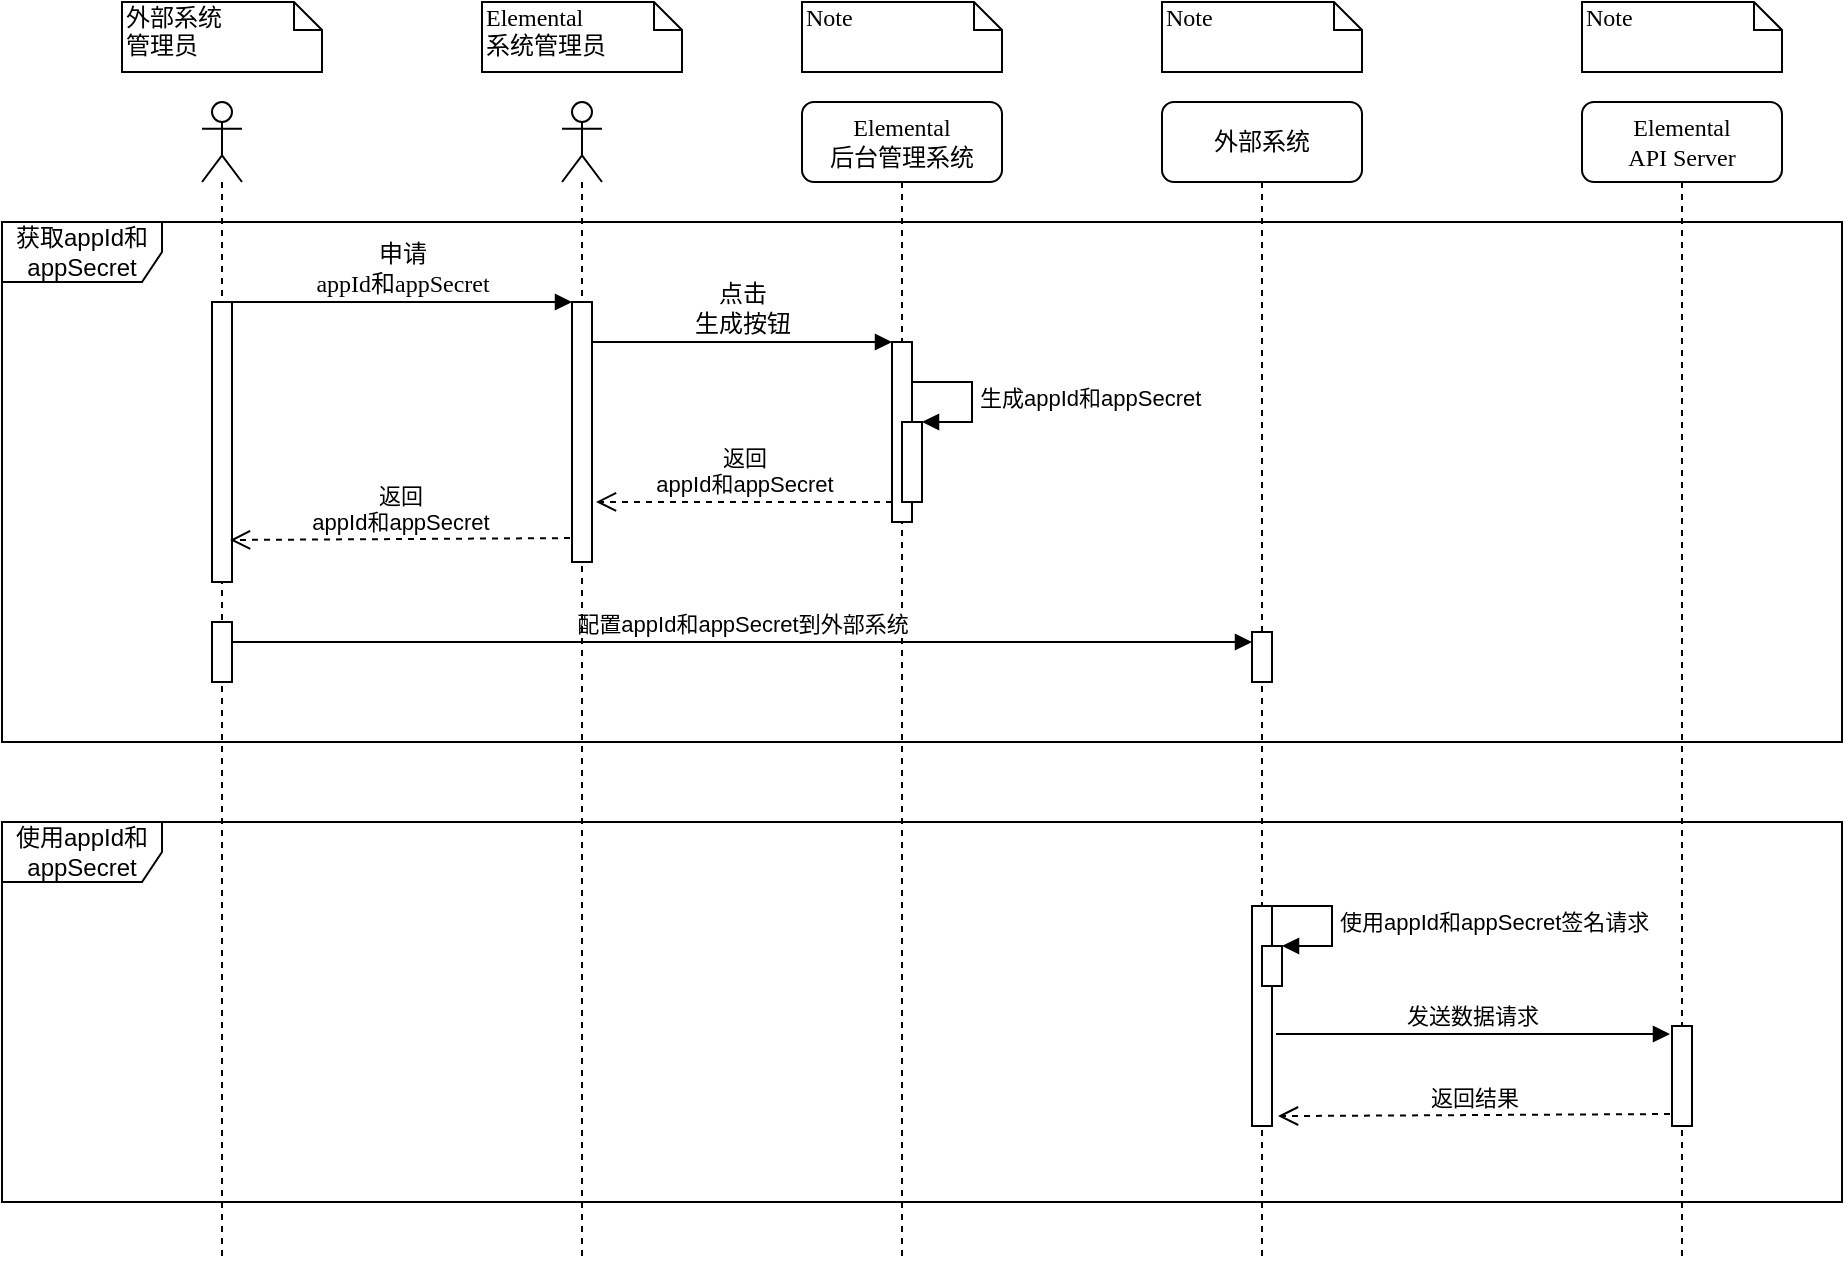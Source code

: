 <mxfile version="16.2.4" type="github">
  <diagram name="Page-1" id="13e1069c-82ec-6db2-03f1-153e76fe0fe0">
    <mxGraphModel dx="1426" dy="769" grid="1" gridSize="10" guides="1" tooltips="1" connect="1" arrows="1" fold="1" page="1" pageScale="1" pageWidth="1100" pageHeight="850" background="none" math="0" shadow="0">
      <root>
        <mxCell id="0" />
        <mxCell id="1" parent="0" />
        <mxCell id="7baba1c4bc27f4b0-3" value="&lt;span&gt;Elemental&lt;/span&gt;&lt;br&gt;&lt;span&gt;后台管理系统&lt;/span&gt;" style="shape=umlLifeline;perimeter=lifelinePerimeter;whiteSpace=wrap;html=1;container=1;collapsible=0;recursiveResize=0;outlineConnect=0;rounded=1;shadow=0;comic=0;labelBackgroundColor=none;strokeWidth=1;fontFamily=Verdana;fontSize=12;align=center;" parent="1" vertex="1">
          <mxGeometry x="400" y="80" width="100" height="580" as="geometry" />
        </mxCell>
        <mxCell id="7baba1c4bc27f4b0-13" value="" style="html=1;points=[];perimeter=orthogonalPerimeter;rounded=0;shadow=0;comic=0;labelBackgroundColor=none;strokeWidth=1;fontFamily=Verdana;fontSize=12;align=center;" parent="7baba1c4bc27f4b0-3" vertex="1">
          <mxGeometry x="45" y="120" width="10" height="90" as="geometry" />
        </mxCell>
        <mxCell id="xff1_yttpSl-KTZtrj1X-2" value="" style="html=1;points=[];perimeter=orthogonalPerimeter;" vertex="1" parent="7baba1c4bc27f4b0-3">
          <mxGeometry x="50" y="160" width="10" height="40" as="geometry" />
        </mxCell>
        <mxCell id="xff1_yttpSl-KTZtrj1X-3" value="生成appId和appSecret" style="edgeStyle=orthogonalEdgeStyle;html=1;align=left;spacingLeft=2;endArrow=block;rounded=0;entryX=1;entryY=0;" edge="1" target="xff1_yttpSl-KTZtrj1X-2" parent="7baba1c4bc27f4b0-3">
          <mxGeometry relative="1" as="geometry">
            <mxPoint x="55" y="140" as="sourcePoint" />
            <Array as="points">
              <mxPoint x="85" y="140" />
            </Array>
          </mxGeometry>
        </mxCell>
        <mxCell id="xff1_yttpSl-KTZtrj1X-11" value="返回&lt;br&gt;appId和appSecret" style="html=1;verticalAlign=bottom;endArrow=open;dashed=1;endSize=8;rounded=0;entryX=1.2;entryY=0.769;entryDx=0;entryDy=0;entryPerimeter=0;" edge="1" parent="7baba1c4bc27f4b0-3" target="xff1_yttpSl-KTZtrj1X-10">
          <mxGeometry relative="1" as="geometry">
            <mxPoint x="45" y="200" as="sourcePoint" />
            <mxPoint x="-35" y="200" as="targetPoint" />
          </mxGeometry>
        </mxCell>
        <mxCell id="7baba1c4bc27f4b0-4" value="&lt;span&gt;外部系统&lt;/span&gt;" style="shape=umlLifeline;perimeter=lifelinePerimeter;whiteSpace=wrap;html=1;container=1;collapsible=0;recursiveResize=0;outlineConnect=0;rounded=1;shadow=0;comic=0;labelBackgroundColor=none;strokeWidth=1;fontFamily=Verdana;fontSize=12;align=center;" parent="1" vertex="1">
          <mxGeometry x="580" y="80" width="100" height="580" as="geometry" />
        </mxCell>
        <mxCell id="xff1_yttpSl-KTZtrj1X-19" value="" style="html=1;points=[];perimeter=orthogonalPerimeter;" vertex="1" parent="7baba1c4bc27f4b0-4">
          <mxGeometry x="45" y="265" width="10" height="25" as="geometry" />
        </mxCell>
        <mxCell id="xff1_yttpSl-KTZtrj1X-21" value="配置appId和appSecret到外部系统" style="html=1;verticalAlign=bottom;endArrow=block;rounded=0;exitX=1;exitY=0.333;exitDx=0;exitDy=0;exitPerimeter=0;" edge="1" parent="7baba1c4bc27f4b0-4" source="xff1_yttpSl-KTZtrj1X-15">
          <mxGeometry width="80" relative="1" as="geometry">
            <mxPoint x="-450" y="270" as="sourcePoint" />
            <mxPoint x="45" y="270" as="targetPoint" />
          </mxGeometry>
        </mxCell>
        <mxCell id="7baba1c4bc27f4b0-5" value="&lt;span&gt;Elemental&lt;/span&gt;&lt;br&gt;&lt;span&gt;API Server&lt;/span&gt;" style="shape=umlLifeline;perimeter=lifelinePerimeter;whiteSpace=wrap;html=1;container=1;collapsible=0;recursiveResize=0;outlineConnect=0;rounded=1;shadow=0;comic=0;labelBackgroundColor=none;strokeWidth=1;fontFamily=Verdana;fontSize=12;align=center;" parent="1" vertex="1">
          <mxGeometry x="790" y="80" width="100" height="580" as="geometry" />
        </mxCell>
        <mxCell id="xff1_yttpSl-KTZtrj1X-22" value="" style="html=1;points=[];perimeter=orthogonalPerimeter;" vertex="1" parent="7baba1c4bc27f4b0-5">
          <mxGeometry x="45" y="462" width="10" height="50" as="geometry" />
        </mxCell>
        <mxCell id="7baba1c4bc27f4b0-22" value="" style="html=1;points=[];perimeter=orthogonalPerimeter;rounded=0;shadow=0;comic=0;labelBackgroundColor=none;strokeWidth=1;fontFamily=Verdana;fontSize=12;align=center;" parent="1" vertex="1">
          <mxGeometry x="625" y="482" width="10" height="110" as="geometry" />
        </mxCell>
        <mxCell id="7baba1c4bc27f4b0-11" value="申请&lt;br&gt;appId和appSecret" style="html=1;verticalAlign=bottom;endArrow=block;entryX=0;entryY=0;labelBackgroundColor=none;fontFamily=Verdana;fontSize=12;edgeStyle=elbowEdgeStyle;elbow=vertical;" parent="1" edge="1">
          <mxGeometry relative="1" as="geometry">
            <mxPoint x="115" y="180" as="sourcePoint" />
            <mxPoint x="285" y="180" as="targetPoint" />
          </mxGeometry>
        </mxCell>
        <mxCell id="7baba1c4bc27f4b0-14" value="点击&lt;br&gt;生成按钮" style="html=1;verticalAlign=bottom;endArrow=block;entryX=0;entryY=0;labelBackgroundColor=none;fontFamily=Verdana;fontSize=12;edgeStyle=elbowEdgeStyle;elbow=vertical;" parent="1" target="7baba1c4bc27f4b0-13" edge="1">
          <mxGeometry relative="1" as="geometry">
            <mxPoint x="295" y="200" as="sourcePoint" />
          </mxGeometry>
        </mxCell>
        <mxCell id="7baba1c4bc27f4b0-40" value="&lt;span style=&quot;font-family: &amp;#34;helvetica&amp;#34; ; text-align: center&quot;&gt;外部系统&lt;br&gt;管理员&lt;/span&gt;" style="shape=note;whiteSpace=wrap;html=1;size=14;verticalAlign=top;align=left;spacingTop=-6;rounded=0;shadow=0;comic=0;labelBackgroundColor=none;strokeWidth=1;fontFamily=Verdana;fontSize=12" parent="1" vertex="1">
          <mxGeometry x="60" y="30" width="100" height="35" as="geometry" />
        </mxCell>
        <mxCell id="7baba1c4bc27f4b0-41" value="&lt;span style=&quot;text-align: center&quot;&gt;Elemental&lt;/span&gt;&lt;br style=&quot;text-align: center&quot;&gt;&lt;span style=&quot;text-align: center&quot;&gt;系统管理员&lt;/span&gt;" style="shape=note;whiteSpace=wrap;html=1;size=14;verticalAlign=top;align=left;spacingTop=-6;rounded=0;shadow=0;comic=0;labelBackgroundColor=none;strokeWidth=1;fontFamily=Verdana;fontSize=12" parent="1" vertex="1">
          <mxGeometry x="240" y="30" width="100" height="35" as="geometry" />
        </mxCell>
        <mxCell id="7baba1c4bc27f4b0-42" value="Note" style="shape=note;whiteSpace=wrap;html=1;size=14;verticalAlign=top;align=left;spacingTop=-6;rounded=0;shadow=0;comic=0;labelBackgroundColor=none;strokeWidth=1;fontFamily=Verdana;fontSize=12" parent="1" vertex="1">
          <mxGeometry x="400" y="30" width="100" height="35" as="geometry" />
        </mxCell>
        <mxCell id="7baba1c4bc27f4b0-43" value="Note" style="shape=note;whiteSpace=wrap;html=1;size=14;verticalAlign=top;align=left;spacingTop=-6;rounded=0;shadow=0;comic=0;labelBackgroundColor=none;strokeWidth=1;fontFamily=Verdana;fontSize=12" parent="1" vertex="1">
          <mxGeometry x="580" y="30" width="100" height="35" as="geometry" />
        </mxCell>
        <mxCell id="7baba1c4bc27f4b0-44" value="Note" style="shape=note;whiteSpace=wrap;html=1;size=14;verticalAlign=top;align=left;spacingTop=-6;rounded=0;shadow=0;comic=0;labelBackgroundColor=none;strokeWidth=1;fontFamily=Verdana;fontSize=12" parent="1" vertex="1">
          <mxGeometry x="790" y="30" width="100" height="35" as="geometry" />
        </mxCell>
        <mxCell id="xff1_yttpSl-KTZtrj1X-7" value="" style="shape=umlLifeline;participant=umlActor;perimeter=lifelinePerimeter;whiteSpace=wrap;html=1;container=1;collapsible=0;recursiveResize=0;verticalAlign=top;spacingTop=36;outlineConnect=0;" vertex="1" parent="1">
          <mxGeometry x="100" y="80" width="20" height="580" as="geometry" />
        </mxCell>
        <mxCell id="xff1_yttpSl-KTZtrj1X-8" value="" style="html=1;points=[];perimeter=orthogonalPerimeter;" vertex="1" parent="xff1_yttpSl-KTZtrj1X-7">
          <mxGeometry x="5" y="100" width="10" height="140" as="geometry" />
        </mxCell>
        <mxCell id="xff1_yttpSl-KTZtrj1X-15" value="" style="html=1;points=[];perimeter=orthogonalPerimeter;" vertex="1" parent="xff1_yttpSl-KTZtrj1X-7">
          <mxGeometry x="5" y="260" width="10" height="30" as="geometry" />
        </mxCell>
        <mxCell id="xff1_yttpSl-KTZtrj1X-9" value="" style="shape=umlLifeline;participant=umlActor;perimeter=lifelinePerimeter;whiteSpace=wrap;html=1;container=1;collapsible=0;recursiveResize=0;verticalAlign=top;spacingTop=36;outlineConnect=0;" vertex="1" parent="1">
          <mxGeometry x="280" y="80" width="20" height="580" as="geometry" />
        </mxCell>
        <mxCell id="xff1_yttpSl-KTZtrj1X-10" value="" style="html=1;points=[];perimeter=orthogonalPerimeter;" vertex="1" parent="xff1_yttpSl-KTZtrj1X-9">
          <mxGeometry x="5" y="100" width="10" height="130" as="geometry" />
        </mxCell>
        <mxCell id="xff1_yttpSl-KTZtrj1X-12" value="返回&lt;br&gt;appId和appSecret" style="html=1;verticalAlign=bottom;endArrow=open;dashed=1;endSize=8;rounded=0;entryX=0.9;entryY=0.85;entryDx=0;entryDy=0;entryPerimeter=0;exitX=-0.1;exitY=0.908;exitDx=0;exitDy=0;exitPerimeter=0;" edge="1" parent="1" source="xff1_yttpSl-KTZtrj1X-10" target="xff1_yttpSl-KTZtrj1X-8">
          <mxGeometry relative="1" as="geometry">
            <mxPoint x="280" y="299" as="sourcePoint" />
            <mxPoint x="200" y="300" as="targetPoint" />
          </mxGeometry>
        </mxCell>
        <mxCell id="xff1_yttpSl-KTZtrj1X-23" value="" style="html=1;points=[];perimeter=orthogonalPerimeter;" vertex="1" parent="1">
          <mxGeometry x="630" y="502" width="10" height="20" as="geometry" />
        </mxCell>
        <mxCell id="xff1_yttpSl-KTZtrj1X-24" value="使用appId和appSecret签名请求" style="edgeStyle=orthogonalEdgeStyle;html=1;align=left;spacingLeft=2;endArrow=block;rounded=0;entryX=1;entryY=0;" edge="1" target="xff1_yttpSl-KTZtrj1X-23" parent="1">
          <mxGeometry relative="1" as="geometry">
            <mxPoint x="635" y="482" as="sourcePoint" />
            <Array as="points">
              <mxPoint x="665" y="482" />
            </Array>
          </mxGeometry>
        </mxCell>
        <mxCell id="xff1_yttpSl-KTZtrj1X-25" value="发送数据请求" style="html=1;verticalAlign=bottom;endArrow=block;rounded=0;exitX=1.2;exitY=0.582;exitDx=0;exitDy=0;exitPerimeter=0;entryX=-0.1;entryY=0.08;entryDx=0;entryDy=0;entryPerimeter=0;" edge="1" parent="1" source="7baba1c4bc27f4b0-22" target="xff1_yttpSl-KTZtrj1X-22">
          <mxGeometry width="80" relative="1" as="geometry">
            <mxPoint x="635" y="532" as="sourcePoint" />
            <mxPoint x="830" y="546" as="targetPoint" />
          </mxGeometry>
        </mxCell>
        <mxCell id="xff1_yttpSl-KTZtrj1X-26" value="返回结果" style="html=1;verticalAlign=bottom;endArrow=open;dashed=1;endSize=8;rounded=0;exitX=-0.1;exitY=0.88;exitDx=0;exitDy=0;exitPerimeter=0;entryX=1.3;entryY=0.955;entryDx=0;entryDy=0;entryPerimeter=0;" edge="1" parent="1" source="xff1_yttpSl-KTZtrj1X-22" target="7baba1c4bc27f4b0-22">
          <mxGeometry relative="1" as="geometry">
            <mxPoint x="835" y="576" as="sourcePoint" />
            <mxPoint x="640" y="586" as="targetPoint" />
          </mxGeometry>
        </mxCell>
        <mxCell id="xff1_yttpSl-KTZtrj1X-27" value="获取appId和appSecret" style="shape=umlFrame;whiteSpace=wrap;html=1;width=80;height=30;" vertex="1" parent="1">
          <mxGeometry y="140" width="920" height="260" as="geometry" />
        </mxCell>
        <mxCell id="xff1_yttpSl-KTZtrj1X-29" value="使用appId和appSecret" style="shape=umlFrame;whiteSpace=wrap;html=1;width=80;height=30;" vertex="1" parent="1">
          <mxGeometry y="440" width="920" height="190" as="geometry" />
        </mxCell>
      </root>
    </mxGraphModel>
  </diagram>
</mxfile>
